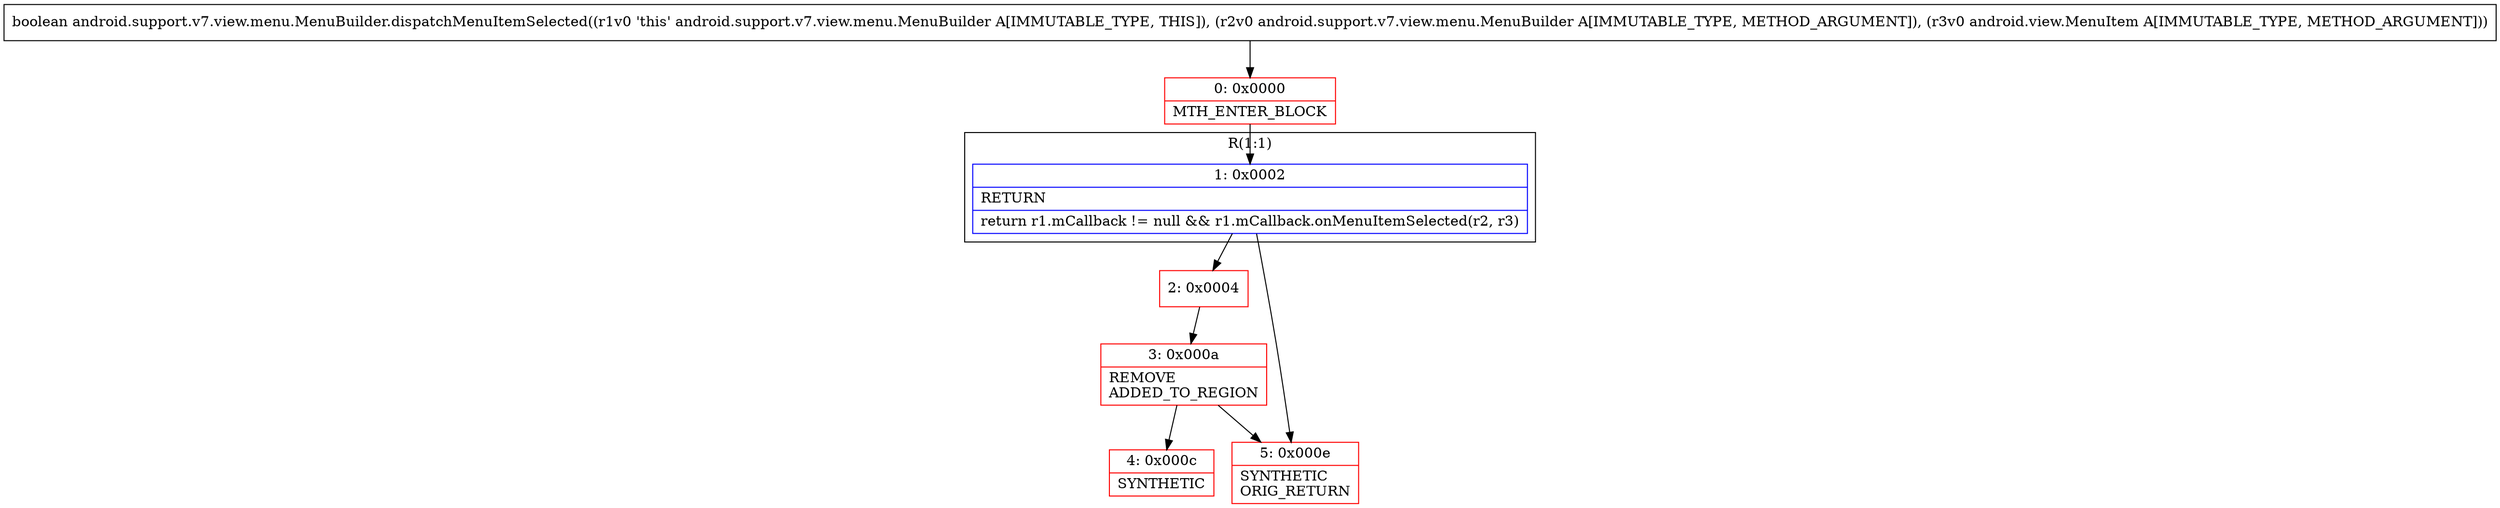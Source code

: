 digraph "CFG forandroid.support.v7.view.menu.MenuBuilder.dispatchMenuItemSelected(Landroid\/support\/v7\/view\/menu\/MenuBuilder;Landroid\/view\/MenuItem;)Z" {
subgraph cluster_Region_1308611172 {
label = "R(1:1)";
node [shape=record,color=blue];
Node_1 [shape=record,label="{1\:\ 0x0002|RETURN\l|return r1.mCallback != null && r1.mCallback.onMenuItemSelected(r2, r3)\l}"];
}
Node_0 [shape=record,color=red,label="{0\:\ 0x0000|MTH_ENTER_BLOCK\l}"];
Node_2 [shape=record,color=red,label="{2\:\ 0x0004}"];
Node_3 [shape=record,color=red,label="{3\:\ 0x000a|REMOVE\lADDED_TO_REGION\l}"];
Node_4 [shape=record,color=red,label="{4\:\ 0x000c|SYNTHETIC\l}"];
Node_5 [shape=record,color=red,label="{5\:\ 0x000e|SYNTHETIC\lORIG_RETURN\l}"];
MethodNode[shape=record,label="{boolean android.support.v7.view.menu.MenuBuilder.dispatchMenuItemSelected((r1v0 'this' android.support.v7.view.menu.MenuBuilder A[IMMUTABLE_TYPE, THIS]), (r2v0 android.support.v7.view.menu.MenuBuilder A[IMMUTABLE_TYPE, METHOD_ARGUMENT]), (r3v0 android.view.MenuItem A[IMMUTABLE_TYPE, METHOD_ARGUMENT])) }"];
MethodNode -> Node_0;
Node_1 -> Node_2;
Node_1 -> Node_5;
Node_0 -> Node_1;
Node_2 -> Node_3;
Node_3 -> Node_4;
Node_3 -> Node_5;
}

